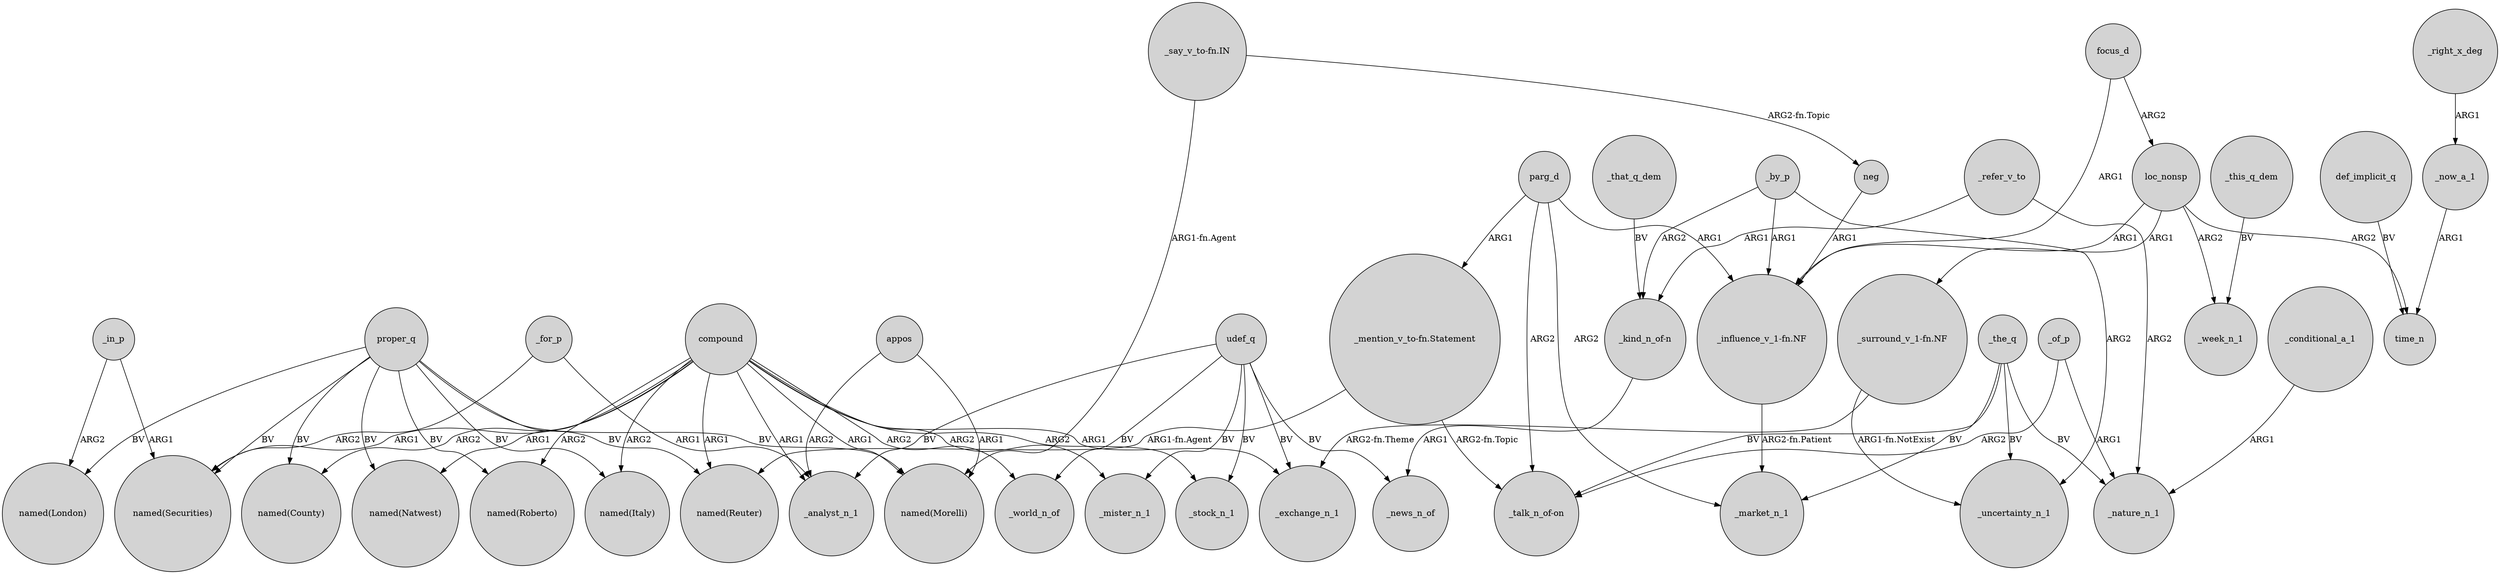 digraph {
	node [shape=circle style=filled]
	compound -> "named(Italy)" [label=ARG2]
	focus_d -> loc_nonsp [label=ARG2]
	parg_d -> "_talk_n_of-on" [label=ARG2]
	compound -> "named(County)" [label=ARG2]
	_refer_v_to -> _nature_n_1 [label=ARG2]
	_the_q -> _uncertainty_n_1 [label=BV]
	compound -> _world_n_of [label=ARG2]
	_in_p -> "named(London)" [label=ARG2]
	compound -> _mister_n_1 [label=ARG2]
	loc_nonsp -> "_influence_v_1-fn.NF" [label=ARG1]
	_for_p -> _analyst_n_1 [label=ARG1]
	_of_p -> _nature_n_1 [label=ARG1]
	_for_p -> "named(Securities)" [label=ARG2]
	udef_q -> _mister_n_1 [label=BV]
	focus_d -> "_influence_v_1-fn.NF" [label=ARG1]
	compound -> "named(Morelli)" [label=ARG1]
	"_surround_v_1-fn.NF" -> _uncertainty_n_1 [label="ARG1-fn.NotExist"]
	_conditional_a_1 -> _nature_n_1 [label=ARG1]
	udef_q -> _world_n_of [label=BV]
	loc_nonsp -> "_surround_v_1-fn.NF" [label=ARG1]
	proper_q -> "named(Natwest)" [label=BV]
	proper_q -> "named(Reuter)" [label=BV]
	compound -> "named(Roberto)" [label=ARG2]
	_that_q_dem -> "_kind_n_of-n" [label=BV]
	loc_nonsp -> time_n [label=ARG2]
	"_mention_v_to-fn.Statement" -> "_talk_n_of-on" [label="ARG2-fn.Topic"]
	_of_p -> "_talk_n_of-on" [label=ARG2]
	parg_d -> _market_n_1 [label=ARG2]
	_by_p -> "_kind_n_of-n" [label=ARG2]
	_the_q -> "_talk_n_of-on" [label=BV]
	compound -> _stock_n_1 [label=ARG2]
	_refer_v_to -> "_kind_n_of-n" [label=ARG1]
	proper_q -> "named(Roberto)" [label=BV]
	_this_q_dem -> _week_n_1 [label=BV]
	appos -> _analyst_n_1 [label=ARG2]
	loc_nonsp -> _week_n_1 [label=ARG2]
	udef_q -> _stock_n_1 [label=BV]
	"_say_v_to-fn.IN" -> "named(Morelli)" [label="ARG1-fn.Agent"]
	proper_q -> "named(Morelli)" [label=BV]
	_right_x_deg -> _now_a_1 [label=ARG1]
	"_mention_v_to-fn.Statement" -> "named(Reuter)" [label="ARG1-fn.Agent"]
	compound -> "named(Reuter)" [label=ARG1]
	compound -> _exchange_n_1 [label=ARG1]
	_the_q -> _nature_n_1 [label=BV]
	neg -> "_influence_v_1-fn.NF" [label=ARG1]
	appos -> "named(Morelli)" [label=ARG1]
	_now_a_1 -> time_n [label=ARG1]
	proper_q -> "named(Securities)" [label=BV]
	"_kind_n_of-n" -> _news_n_of [label=ARG1]
	proper_q -> "named(London)" [label=BV]
	_by_p -> _uncertainty_n_1 [label=ARG2]
	parg_d -> "_influence_v_1-fn.NF" [label=ARG1]
	"_say_v_to-fn.IN" -> neg [label="ARG2-fn.Topic"]
	"_influence_v_1-fn.NF" -> _market_n_1 [label="ARG2-fn.Patient"]
	compound -> "named(Natwest)" [label=ARG1]
	udef_q -> _news_n_of [label=BV]
	parg_d -> "_mention_v_to-fn.Statement" [label=ARG1]
	_by_p -> "_influence_v_1-fn.NF" [label=ARG1]
	udef_q -> _exchange_n_1 [label=BV]
	"_surround_v_1-fn.NF" -> _exchange_n_1 [label="ARG2-fn.Theme"]
	_the_q -> _market_n_1 [label=BV]
	proper_q -> "named(County)" [label=BV]
	udef_q -> _analyst_n_1 [label=BV]
	compound -> "named(Securities)" [label=ARG1]
	def_implicit_q -> time_n [label=BV]
	_in_p -> "named(Securities)" [label=ARG1]
	proper_q -> "named(Italy)" [label=BV]
	compound -> _analyst_n_1 [label=ARG1]
}
